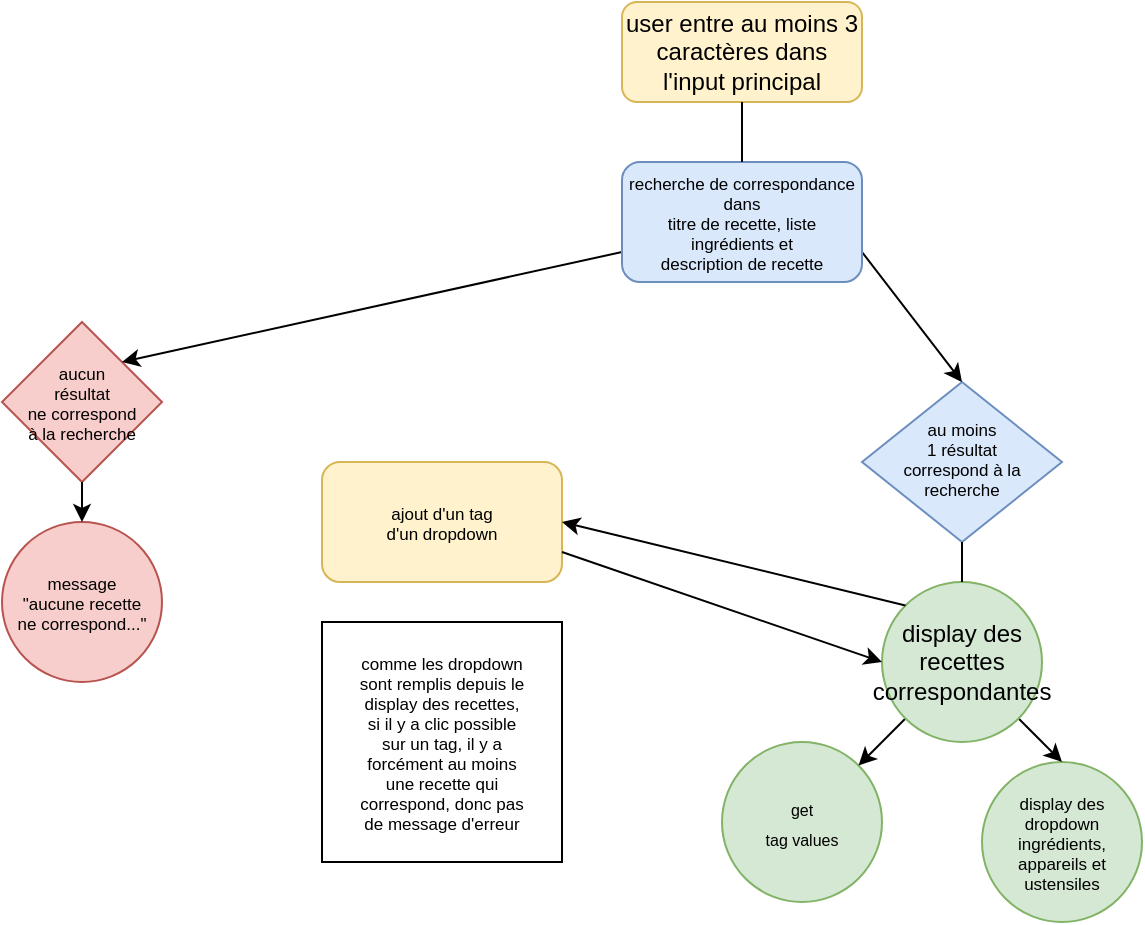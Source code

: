 <mxfile version="15.9.4" type="github">
  <diagram id="C5RBs43oDa-KdzZeNtuy" name="Page-1">
    <mxGraphModel dx="1001" dy="770" grid="1" gridSize="10" guides="1" tooltips="1" connect="1" arrows="1" fold="1" page="1" pageScale="1" pageWidth="650" pageHeight="650" math="0" shadow="0">
      <root>
        <mxCell id="WIyWlLk6GJQsqaUBKTNV-0" />
        <mxCell id="WIyWlLk6GJQsqaUBKTNV-1" parent="WIyWlLk6GJQsqaUBKTNV-0" />
        <mxCell id="WIyWlLk6GJQsqaUBKTNV-3" value="user entre au moins 3 caractères dans l&#39;input principal" style="rounded=1;whiteSpace=wrap;html=1;fontSize=12;glass=0;strokeWidth=1;shadow=0;fillColor=#fff2cc;strokeColor=#d6b656;" parent="WIyWlLk6GJQsqaUBKTNV-1" vertex="1">
          <mxGeometry x="340" y="60" width="120" height="50" as="geometry" />
        </mxCell>
        <mxCell id="WIyWlLk6GJQsqaUBKTNV-6" value="&lt;p class=&quot;p1&quot; style=&quot;margin: 0px ; font-stretch: normal ; font-size: 8.5px ; line-height: normal&quot;&gt;au moins&lt;/p&gt;&lt;p class=&quot;p1&quot; style=&quot;margin: 0px ; font-stretch: normal ; font-size: 8.5px ; line-height: normal&quot;&gt;1 résultat&lt;/p&gt;&lt;p class=&quot;p1&quot; style=&quot;margin: 0px ; font-stretch: normal ; font-size: 8.5px ; line-height: normal&quot;&gt;correspond à la&lt;/p&gt;&lt;p class=&quot;p1&quot; style=&quot;margin: 0px ; font-stretch: normal ; font-size: 8.5px ; line-height: normal&quot;&gt;recherche&lt;/p&gt;" style="rhombus;whiteSpace=wrap;html=1;shadow=0;fontFamily=Helvetica;fontSize=12;align=center;strokeWidth=1;spacing=6;spacingTop=-4;fillColor=#dae8fc;strokeColor=#6c8ebf;" parent="WIyWlLk6GJQsqaUBKTNV-1" vertex="1">
          <mxGeometry x="460" y="250" width="100" height="80" as="geometry" />
        </mxCell>
        <mxCell id="mZtpWLrYny7yWbwAnUtP-1" value="&lt;font style=&quot;font-size: 8px&quot;&gt;get &lt;br&gt;tag values&lt;/font&gt;" style="ellipse;whiteSpace=wrap;html=1;aspect=fixed;fillColor=#d5e8d4;strokeColor=#82b366;" vertex="1" parent="WIyWlLk6GJQsqaUBKTNV-1">
          <mxGeometry x="390" y="430" width="80" height="80" as="geometry" />
        </mxCell>
        <mxCell id="mZtpWLrYny7yWbwAnUtP-2" value="&lt;p class=&quot;p1&quot; style=&quot;margin: 0px ; font-stretch: normal ; font-size: 8.5px ; line-height: normal&quot;&gt;display des&lt;/p&gt;&lt;p class=&quot;p1&quot; style=&quot;margin: 0px ; font-stretch: normal ; font-size: 8.5px ; line-height: normal&quot;&gt;dropdown&lt;/p&gt;&lt;p class=&quot;p1&quot; style=&quot;margin: 0px ; font-stretch: normal ; font-size: 8.5px ; line-height: normal&quot;&gt;ingrédients,&lt;/p&gt;&lt;p class=&quot;p1&quot; style=&quot;margin: 0px ; font-stretch: normal ; font-size: 8.5px ; line-height: normal&quot;&gt;appareils et&lt;/p&gt;&lt;p class=&quot;p1&quot; style=&quot;margin: 0px ; font-stretch: normal ; font-size: 8.5px ; line-height: normal&quot;&gt;ustensiles&lt;/p&gt;" style="ellipse;whiteSpace=wrap;html=1;aspect=fixed;fillColor=#d5e8d4;strokeColor=#82b366;" vertex="1" parent="WIyWlLk6GJQsqaUBKTNV-1">
          <mxGeometry x="520" y="440" width="80" height="80" as="geometry" />
        </mxCell>
        <mxCell id="mZtpWLrYny7yWbwAnUtP-4" value="" style="endArrow=classic;html=1;rounded=0;exitX=0;exitY=1;exitDx=0;exitDy=0;entryX=1;entryY=0;entryDx=0;entryDy=0;" edge="1" parent="WIyWlLk6GJQsqaUBKTNV-1" source="mZtpWLrYny7yWbwAnUtP-0" target="mZtpWLrYny7yWbwAnUtP-1">
          <mxGeometry width="50" height="50" relative="1" as="geometry">
            <mxPoint x="560" y="410" as="sourcePoint" />
            <mxPoint x="610" y="360" as="targetPoint" />
          </mxGeometry>
        </mxCell>
        <mxCell id="mZtpWLrYny7yWbwAnUtP-5" value="" style="endArrow=classic;html=1;rounded=0;exitX=1;exitY=1;exitDx=0;exitDy=0;entryX=0.5;entryY=0;entryDx=0;entryDy=0;" edge="1" parent="WIyWlLk6GJQsqaUBKTNV-1" source="mZtpWLrYny7yWbwAnUtP-0" target="mZtpWLrYny7yWbwAnUtP-2">
          <mxGeometry width="50" height="50" relative="1" as="geometry">
            <mxPoint x="560" y="410" as="sourcePoint" />
            <mxPoint x="610" y="360" as="targetPoint" />
          </mxGeometry>
        </mxCell>
        <mxCell id="mZtpWLrYny7yWbwAnUtP-6" value="&lt;p class=&quot;p1&quot; style=&quot;margin: 0px ; font-stretch: normal ; font-size: 8.5px ; line-height: normal&quot;&gt;message&lt;/p&gt;&lt;p class=&quot;p1&quot; style=&quot;margin: 0px ; font-stretch: normal ; font-size: 8.5px ; line-height: normal&quot;&gt;&quot;aucune recette&lt;/p&gt;&lt;p class=&quot;p1&quot; style=&quot;margin: 0px ; font-stretch: normal ; font-size: 8.5px ; line-height: normal&quot;&gt;ne correspond...&quot;&lt;/p&gt;" style="ellipse;whiteSpace=wrap;html=1;aspect=fixed;fillColor=#f8cecc;strokeColor=#b85450;" vertex="1" parent="WIyWlLk6GJQsqaUBKTNV-1">
          <mxGeometry x="30" y="320" width="80" height="80" as="geometry" />
        </mxCell>
        <mxCell id="mZtpWLrYny7yWbwAnUtP-7" value="&lt;p class=&quot;p1&quot; style=&quot;margin: 0px ; font-stretch: normal ; font-size: 8.5px ; line-height: normal&quot;&gt;aucun&lt;/p&gt;&lt;p class=&quot;p1&quot; style=&quot;margin: 0px ; font-stretch: normal ; font-size: 8.5px ; line-height: normal&quot;&gt;résultat&lt;/p&gt;&lt;p class=&quot;p1&quot; style=&quot;margin: 0px ; font-stretch: normal ; font-size: 8.5px ; line-height: normal&quot;&gt;ne correspond&lt;/p&gt;&lt;p class=&quot;p1&quot; style=&quot;margin: 0px ; font-stretch: normal ; font-size: 8.5px ; line-height: normal&quot;&gt;à la recherche&lt;/p&gt;" style="rhombus;whiteSpace=wrap;html=1;fillColor=#f8cecc;strokeColor=#b85450;" vertex="1" parent="WIyWlLk6GJQsqaUBKTNV-1">
          <mxGeometry x="30" y="220" width="80" height="80" as="geometry" />
        </mxCell>
        <mxCell id="mZtpWLrYny7yWbwAnUtP-8" value="" style="endArrow=classic;html=1;rounded=0;entryX=1;entryY=0;entryDx=0;entryDy=0;exitX=0;exitY=0.75;exitDx=0;exitDy=0;" edge="1" parent="WIyWlLk6GJQsqaUBKTNV-1" source="WIyWlLk6GJQsqaUBKTNV-7" target="mZtpWLrYny7yWbwAnUtP-7">
          <mxGeometry width="50" height="50" relative="1" as="geometry">
            <mxPoint x="480" y="190" as="sourcePoint" />
            <mxPoint x="500" y="340" as="targetPoint" />
          </mxGeometry>
        </mxCell>
        <mxCell id="mZtpWLrYny7yWbwAnUtP-10" value="" style="endArrow=classic;html=1;rounded=0;exitX=0.5;exitY=1;exitDx=0;exitDy=0;" edge="1" parent="WIyWlLk6GJQsqaUBKTNV-1" source="mZtpWLrYny7yWbwAnUtP-7" target="mZtpWLrYny7yWbwAnUtP-6">
          <mxGeometry width="50" height="50" relative="1" as="geometry">
            <mxPoint x="450" y="450" as="sourcePoint" />
            <mxPoint x="500" y="400" as="targetPoint" />
          </mxGeometry>
        </mxCell>
        <mxCell id="mZtpWLrYny7yWbwAnUtP-11" value="" style="endArrow=classic;html=1;rounded=0;exitX=1;exitY=0.75;exitDx=0;exitDy=0;entryX=0.5;entryY=0;entryDx=0;entryDy=0;startArrow=none;" edge="1" parent="WIyWlLk6GJQsqaUBKTNV-1" source="WIyWlLk6GJQsqaUBKTNV-7" target="WIyWlLk6GJQsqaUBKTNV-6">
          <mxGeometry width="50" height="50" relative="1" as="geometry">
            <mxPoint x="450" y="450" as="sourcePoint" />
            <mxPoint x="500" y="400" as="targetPoint" />
          </mxGeometry>
        </mxCell>
        <mxCell id="WIyWlLk6GJQsqaUBKTNV-7" value="&lt;p class=&quot;p1&quot; style=&quot;margin: 0px ; font-stretch: normal ; font-size: 8.5px ; line-height: normal&quot;&gt;recherche de correspondance dans&lt;/p&gt;&lt;p class=&quot;p1&quot; style=&quot;margin: 0px ; font-stretch: normal ; font-size: 8.5px ; line-height: normal&quot;&gt;titre de recette, liste ingrédients et&lt;/p&gt;&lt;p class=&quot;p1&quot; style=&quot;margin: 0px ; font-stretch: normal ; font-size: 8.5px ; line-height: normal&quot;&gt;description de recette&lt;/p&gt;" style="rounded=1;whiteSpace=wrap;html=1;fontSize=12;glass=0;strokeWidth=1;shadow=0;fillColor=#dae8fc;strokeColor=#6c8ebf;" parent="WIyWlLk6GJQsqaUBKTNV-1" vertex="1">
          <mxGeometry x="340" y="140" width="120" height="60" as="geometry" />
        </mxCell>
        <mxCell id="mZtpWLrYny7yWbwAnUtP-12" value="" style="endArrow=none;html=1;rounded=0;exitX=0.5;exitY=1;exitDx=0;exitDy=0;entryX=0.5;entryY=0;entryDx=0;entryDy=0;" edge="1" parent="WIyWlLk6GJQsqaUBKTNV-1" source="WIyWlLk6GJQsqaUBKTNV-3" target="WIyWlLk6GJQsqaUBKTNV-7">
          <mxGeometry width="50" height="50" relative="1" as="geometry">
            <mxPoint x="400" y="150" as="sourcePoint" />
            <mxPoint x="400" y="250" as="targetPoint" />
          </mxGeometry>
        </mxCell>
        <mxCell id="mZtpWLrYny7yWbwAnUtP-0" value="display des recettes&lt;br&gt;correspondantes" style="ellipse;whiteSpace=wrap;html=1;aspect=fixed;fillColor=#d5e8d4;strokeColor=#82b366;" vertex="1" parent="WIyWlLk6GJQsqaUBKTNV-1">
          <mxGeometry x="470" y="350" width="80" height="80" as="geometry" />
        </mxCell>
        <mxCell id="mZtpWLrYny7yWbwAnUtP-14" value="" style="endArrow=none;html=1;rounded=0;exitX=0.5;exitY=1;exitDx=0;exitDy=0;entryX=0.5;entryY=0;entryDx=0;entryDy=0;" edge="1" parent="WIyWlLk6GJQsqaUBKTNV-1" source="WIyWlLk6GJQsqaUBKTNV-6" target="mZtpWLrYny7yWbwAnUtP-0">
          <mxGeometry width="50" height="50" relative="1" as="geometry">
            <mxPoint x="510" y="330" as="sourcePoint" />
            <mxPoint x="510" y="570" as="targetPoint" />
          </mxGeometry>
        </mxCell>
        <mxCell id="mZtpWLrYny7yWbwAnUtP-15" value="&lt;p class=&quot;p1&quot; style=&quot;margin: 0px ; font-stretch: normal ; font-size: 8.5px ; line-height: normal&quot;&gt;ajout d&#39;un tag&lt;/p&gt;&lt;p class=&quot;p1&quot; style=&quot;margin: 0px ; font-stretch: normal ; font-size: 8.5px ; line-height: normal&quot;&gt;d&#39;un dropdown&lt;br&gt;&lt;/p&gt;" style="rounded=1;whiteSpace=wrap;html=1;fillColor=#fff2cc;strokeColor=#d6b656;" vertex="1" parent="WIyWlLk6GJQsqaUBKTNV-1">
          <mxGeometry x="190" y="290" width="120" height="60" as="geometry" />
        </mxCell>
        <mxCell id="mZtpWLrYny7yWbwAnUtP-19" value="" style="endArrow=classic;html=1;rounded=0;exitX=0;exitY=0;exitDx=0;exitDy=0;entryX=1;entryY=0.5;entryDx=0;entryDy=0;" edge="1" parent="WIyWlLk6GJQsqaUBKTNV-1" source="mZtpWLrYny7yWbwAnUtP-0" target="mZtpWLrYny7yWbwAnUtP-15">
          <mxGeometry width="50" height="50" relative="1" as="geometry">
            <mxPoint x="270" y="370" as="sourcePoint" />
            <mxPoint x="320" y="320" as="targetPoint" />
          </mxGeometry>
        </mxCell>
        <mxCell id="mZtpWLrYny7yWbwAnUtP-20" value="" style="endArrow=classic;html=1;rounded=0;exitX=1;exitY=0.75;exitDx=0;exitDy=0;entryX=0;entryY=0.5;entryDx=0;entryDy=0;" edge="1" parent="WIyWlLk6GJQsqaUBKTNV-1" source="mZtpWLrYny7yWbwAnUtP-15" target="mZtpWLrYny7yWbwAnUtP-0">
          <mxGeometry width="50" height="50" relative="1" as="geometry">
            <mxPoint x="300" y="400" as="sourcePoint" />
            <mxPoint x="390" y="400" as="targetPoint" />
          </mxGeometry>
        </mxCell>
        <mxCell id="mZtpWLrYny7yWbwAnUtP-21" value="&lt;p class=&quot;p1&quot; style=&quot;margin: 0px ; font-stretch: normal ; font-size: 8.5px ; line-height: normal&quot;&gt;comme les dropdown&lt;/p&gt;&lt;p class=&quot;p1&quot; style=&quot;margin: 0px ; font-stretch: normal ; font-size: 8.5px ; line-height: normal&quot;&gt;sont remplis depuis le&lt;/p&gt;&lt;p class=&quot;p1&quot; style=&quot;margin: 0px ; font-stretch: normal ; font-size: 8.5px ; line-height: normal&quot;&gt;display des recettes,&lt;/p&gt;&lt;p class=&quot;p1&quot; style=&quot;margin: 0px ; font-stretch: normal ; font-size: 8.5px ; line-height: normal&quot;&gt;si il y a clic possible&lt;/p&gt;&lt;p class=&quot;p1&quot; style=&quot;margin: 0px ; font-stretch: normal ; font-size: 8.5px ; line-height: normal&quot;&gt;sur un tag, il y a&lt;/p&gt;&lt;p class=&quot;p1&quot; style=&quot;margin: 0px ; font-stretch: normal ; font-size: 8.5px ; line-height: normal&quot;&gt;forcément au moins&lt;/p&gt;&lt;p class=&quot;p1&quot; style=&quot;margin: 0px ; font-stretch: normal ; font-size: 8.5px ; line-height: normal&quot;&gt;une recette qui&lt;/p&gt;&lt;p class=&quot;p1&quot; style=&quot;margin: 0px ; font-stretch: normal ; font-size: 8.5px ; line-height: normal&quot;&gt;correspond, donc pas&lt;/p&gt;&lt;p class=&quot;p1&quot; style=&quot;margin: 0px ; font-stretch: normal ; font-size: 8.5px ; line-height: normal&quot;&gt;de message d&#39;erreur&lt;/p&gt;" style="rounded=0;whiteSpace=wrap;html=1;fontSize=8;" vertex="1" parent="WIyWlLk6GJQsqaUBKTNV-1">
          <mxGeometry x="190" y="370" width="120" height="120" as="geometry" />
        </mxCell>
      </root>
    </mxGraphModel>
  </diagram>
</mxfile>
